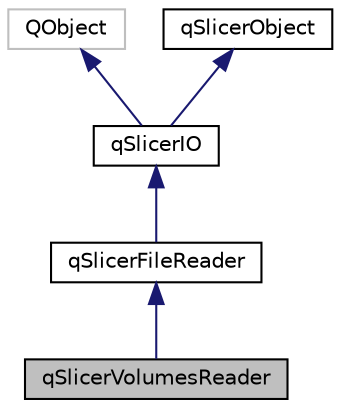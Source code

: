 digraph "qSlicerVolumesReader"
{
  bgcolor="transparent";
  edge [fontname="Helvetica",fontsize="10",labelfontname="Helvetica",labelfontsize="10"];
  node [fontname="Helvetica",fontsize="10",shape=record];
  Node5 [label="qSlicerVolumesReader",height=0.2,width=0.4,color="black", fillcolor="grey75", style="filled", fontcolor="black"];
  Node6 -> Node5 [dir="back",color="midnightblue",fontsize="10",style="solid",fontname="Helvetica"];
  Node6 [label="qSlicerFileReader",height=0.2,width=0.4,color="black",URL="$classqSlicerFileReader.html"];
  Node7 -> Node6 [dir="back",color="midnightblue",fontsize="10",style="solid",fontname="Helvetica"];
  Node7 [label="qSlicerIO",height=0.2,width=0.4,color="black",URL="$classqSlicerIO.html",tooltip="Base class for qSlicerFileReader and qSlicerFileWriter. "];
  Node8 -> Node7 [dir="back",color="midnightblue",fontsize="10",style="solid",fontname="Helvetica"];
  Node8 [label="QObject",height=0.2,width=0.4,color="grey75"];
  Node9 -> Node7 [dir="back",color="midnightblue",fontsize="10",style="solid",fontname="Helvetica"];
  Node9 [label="qSlicerObject",height=0.2,width=0.4,color="black",URL="$classqSlicerObject.html"];
}
